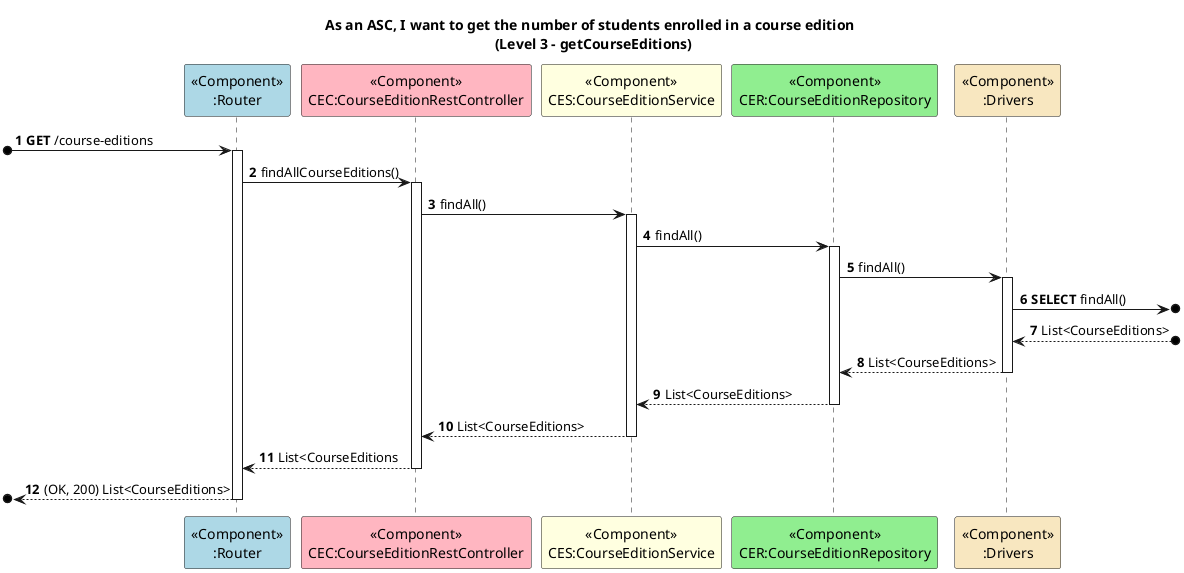 @startuml

autonumber

title As an ASC, I want to get the number of students enrolled in a course edition \n (Level 3 - getCourseEditions)

participant "<<Component>>\n:Router" as Router #lightblue
participant "<<Component>>\nCEC:CourseEditionRestController" as C #lightpink
participant "<<Component>>\nCES:CourseEditionService" as S #lightyellow
participant "<<Component>>\nCER:CourseEditionRepository" as R #lightgreen
participant "<<Component>>\n:Drivers" as D #strategy

[o-> Router ++: **GET** /course-editions
Router -> C ++: findAllCourseEditions()
C -> S ++: findAll()
S -> R ++: findAll()
R -> D ++: findAll()
D ->o] : **SELECT** findAll()
D <--o] : List<CourseEditions>
D --> R --: List<CourseEditions>
R --> S --: List<CourseEditions>
S --> C --: List<CourseEditions>
C --> Router --: List<CourseEditions
[o<-- Router --: (OK, 200) List<CourseEditions>

@enduml
